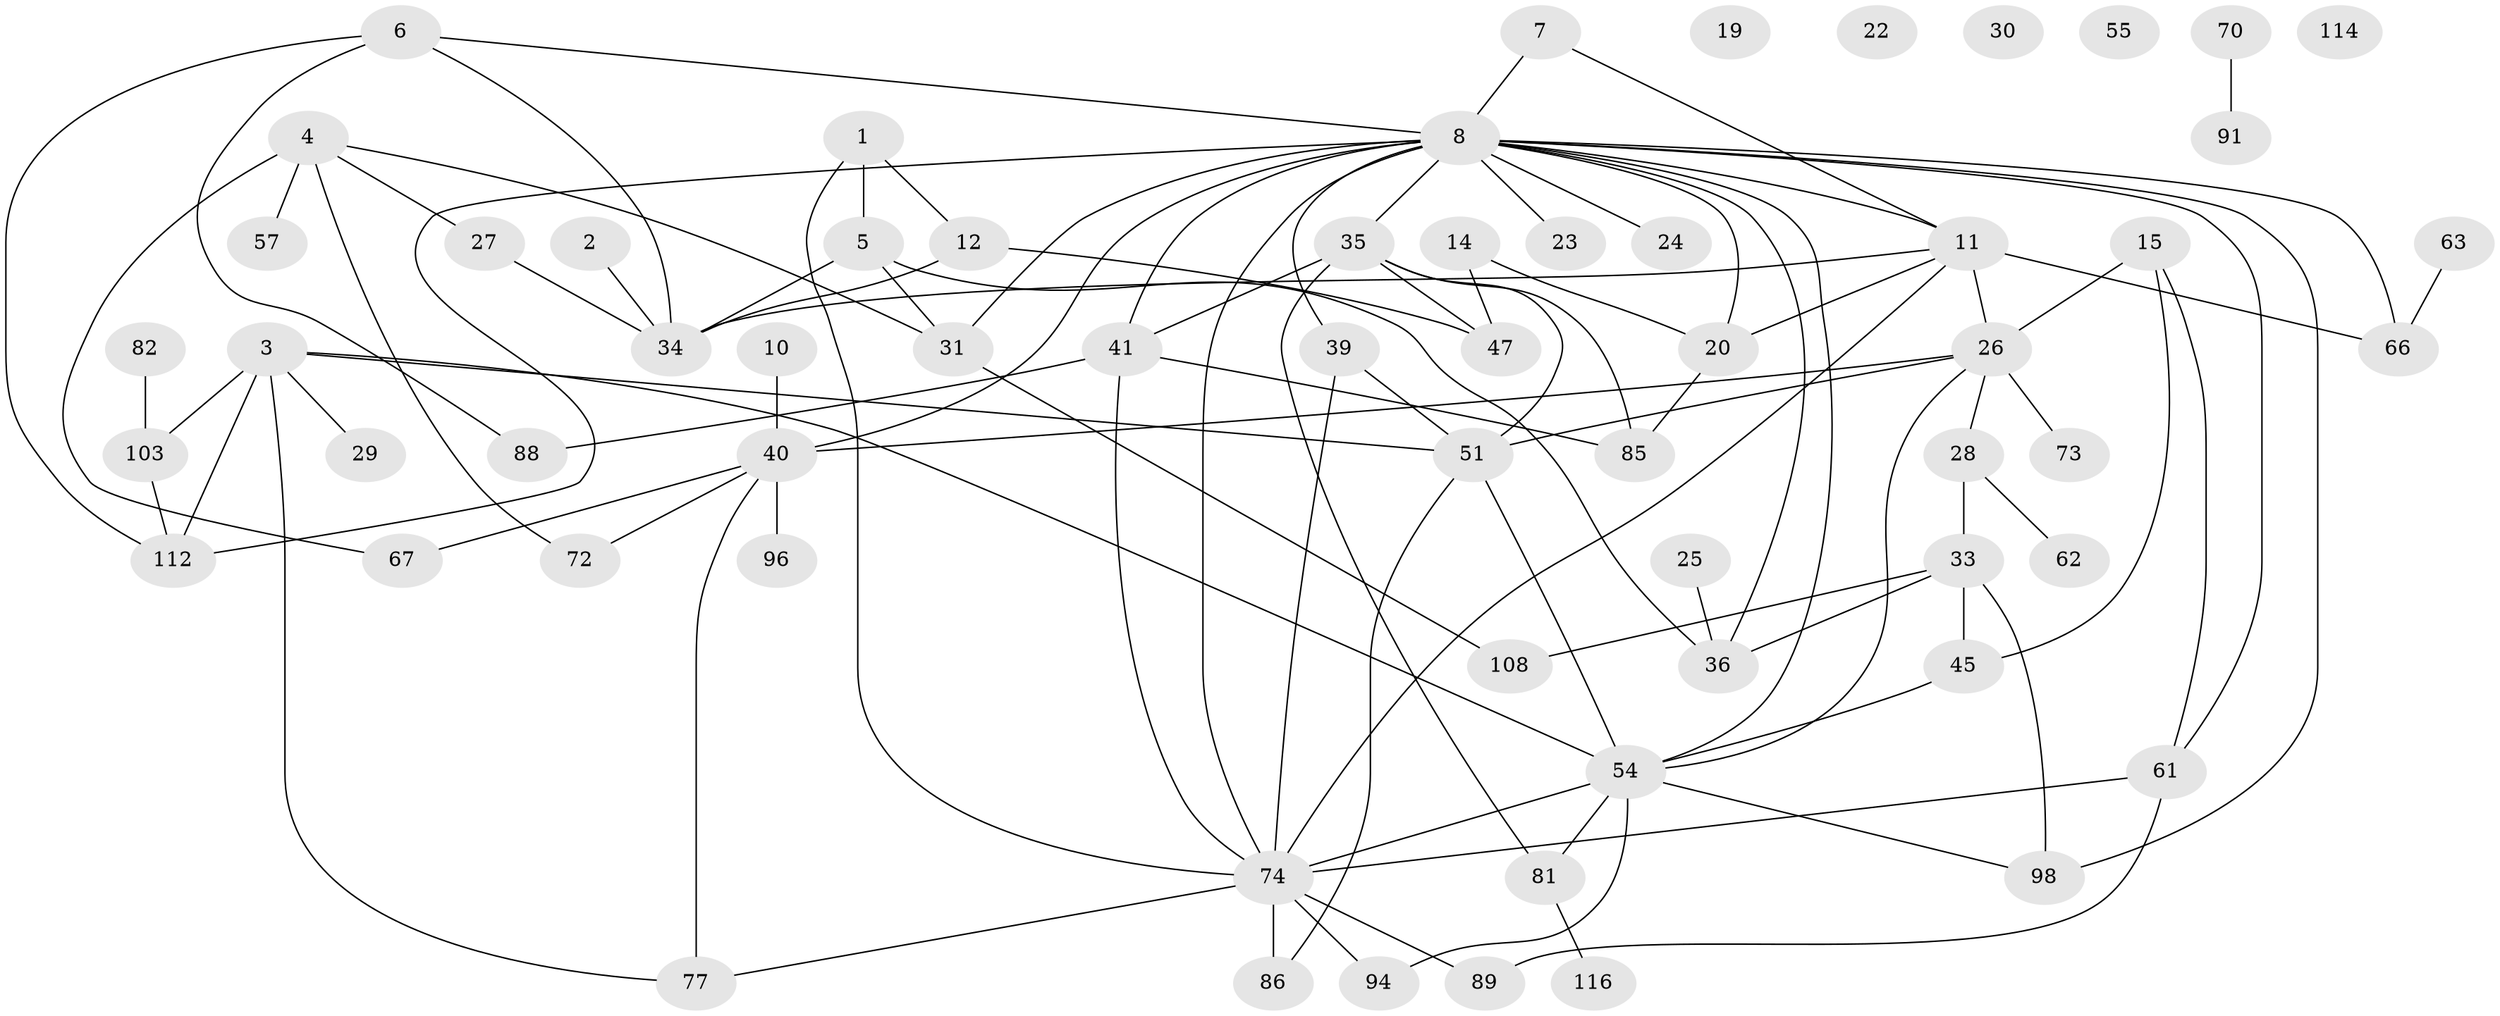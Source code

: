 // original degree distribution, {3: 0.2204724409448819, 2: 0.2992125984251969, 4: 0.15748031496062992, 5: 0.06299212598425197, 1: 0.16535433070866143, 6: 0.03937007874015748, 0: 0.03937007874015748, 7: 0.007874015748031496, 8: 0.007874015748031496}
// Generated by graph-tools (version 1.1) at 2025/13/03/09/25 04:13:04]
// undirected, 63 vertices, 100 edges
graph export_dot {
graph [start="1"]
  node [color=gray90,style=filled];
  1 [super="+59"];
  2 [super="+58+95"];
  3 [super="+18+37"];
  4 [super="+38+97"];
  5 [super="+119"];
  6;
  7;
  8 [super="+21+9+17+44"];
  10;
  11 [super="+43+13"];
  12 [super="+16+87"];
  14;
  15 [super="+32"];
  19;
  20 [super="+56"];
  22;
  23;
  24;
  25;
  26 [super="+106+124"];
  27;
  28;
  29;
  30;
  31 [super="+53"];
  33 [super="+42"];
  34 [super="+50+110+48"];
  35 [super="+52"];
  36 [super="+60"];
  39 [super="+101"];
  40 [super="+46+80"];
  41 [super="+79+65"];
  45;
  47 [super="+84"];
  51 [super="+64"];
  54 [super="+100"];
  55;
  57;
  61 [super="+93"];
  62;
  63 [super="+69+109"];
  66;
  67 [super="+90"];
  70;
  72;
  73;
  74 [super="+118+78"];
  77;
  81;
  82;
  85 [super="+125"];
  86;
  88 [super="+105"];
  89;
  91;
  94 [super="+126"];
  96;
  98;
  103;
  108;
  112;
  114;
  116;
  1 -- 12;
  1 -- 5;
  1 -- 74;
  2 -- 34;
  3 -- 51;
  3 -- 103;
  3 -- 112;
  3 -- 77;
  3 -- 54;
  3 -- 29;
  4 -- 67;
  4 -- 72;
  4 -- 57 [weight=2];
  4 -- 27;
  4 -- 31;
  5 -- 31;
  5 -- 36;
  5 -- 34;
  6 -- 112;
  6 -- 88;
  6 -- 34;
  6 -- 8;
  7 -- 11;
  7 -- 8;
  8 -- 98;
  8 -- 23;
  8 -- 39;
  8 -- 40 [weight=3];
  8 -- 61;
  8 -- 35;
  8 -- 20 [weight=2];
  8 -- 31;
  8 -- 66;
  8 -- 36;
  8 -- 41 [weight=2];
  8 -- 74;
  8 -- 112;
  8 -- 54;
  8 -- 24;
  8 -- 11;
  10 -- 40;
  11 -- 34;
  11 -- 66;
  11 -- 74;
  11 -- 26;
  11 -- 20;
  12 -- 34;
  12 -- 47 [weight=2];
  14 -- 20;
  14 -- 47;
  15 -- 26;
  15 -- 45;
  15 -- 61;
  20 -- 85;
  25 -- 36;
  26 -- 54;
  26 -- 40;
  26 -- 73;
  26 -- 28;
  26 -- 51;
  27 -- 34;
  28 -- 62;
  28 -- 33;
  31 -- 108;
  33 -- 45;
  33 -- 98;
  33 -- 108;
  33 -- 36;
  35 -- 85;
  35 -- 51;
  35 -- 81;
  35 -- 41;
  35 -- 47;
  39 -- 74;
  39 -- 51;
  40 -- 72;
  40 -- 77;
  40 -- 67;
  40 -- 96;
  41 -- 85;
  41 -- 88;
  41 -- 74;
  45 -- 54;
  51 -- 86;
  51 -- 54;
  54 -- 98;
  54 -- 81;
  54 -- 94;
  54 -- 74;
  61 -- 89;
  61 -- 74;
  63 -- 66;
  70 -- 91;
  74 -- 89;
  74 -- 77;
  74 -- 86;
  74 -- 94;
  81 -- 116;
  82 -- 103;
  103 -- 112;
}
